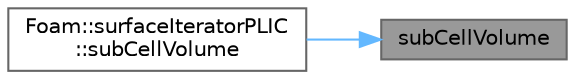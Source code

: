 digraph "subCellVolume"
{
 // LATEX_PDF_SIZE
  bgcolor="transparent";
  edge [fontname=Helvetica,fontsize=10,labelfontname=Helvetica,labelfontsize=10];
  node [fontname=Helvetica,fontsize=10,shape=box,height=0.2,width=0.4];
  rankdir="RL";
  Node1 [id="Node000001",label="subCellVolume",height=0.2,width=0.4,color="gray40", fillcolor="grey60", style="filled", fontcolor="black",tooltip=" "];
  Node1 -> Node2 [id="edge1_Node000001_Node000002",dir="back",color="steelblue1",style="solid",tooltip=" "];
  Node2 [id="Node000002",label="Foam::surfaceIteratorPLIC\l::subCellVolume",height=0.2,width=0.4,color="grey40", fillcolor="white", style="filled",URL="$classFoam_1_1surfaceIteratorPLIC.html#a71e7c636caec3ae37013c9bf8f28eeba",tooltip=" "];
}
